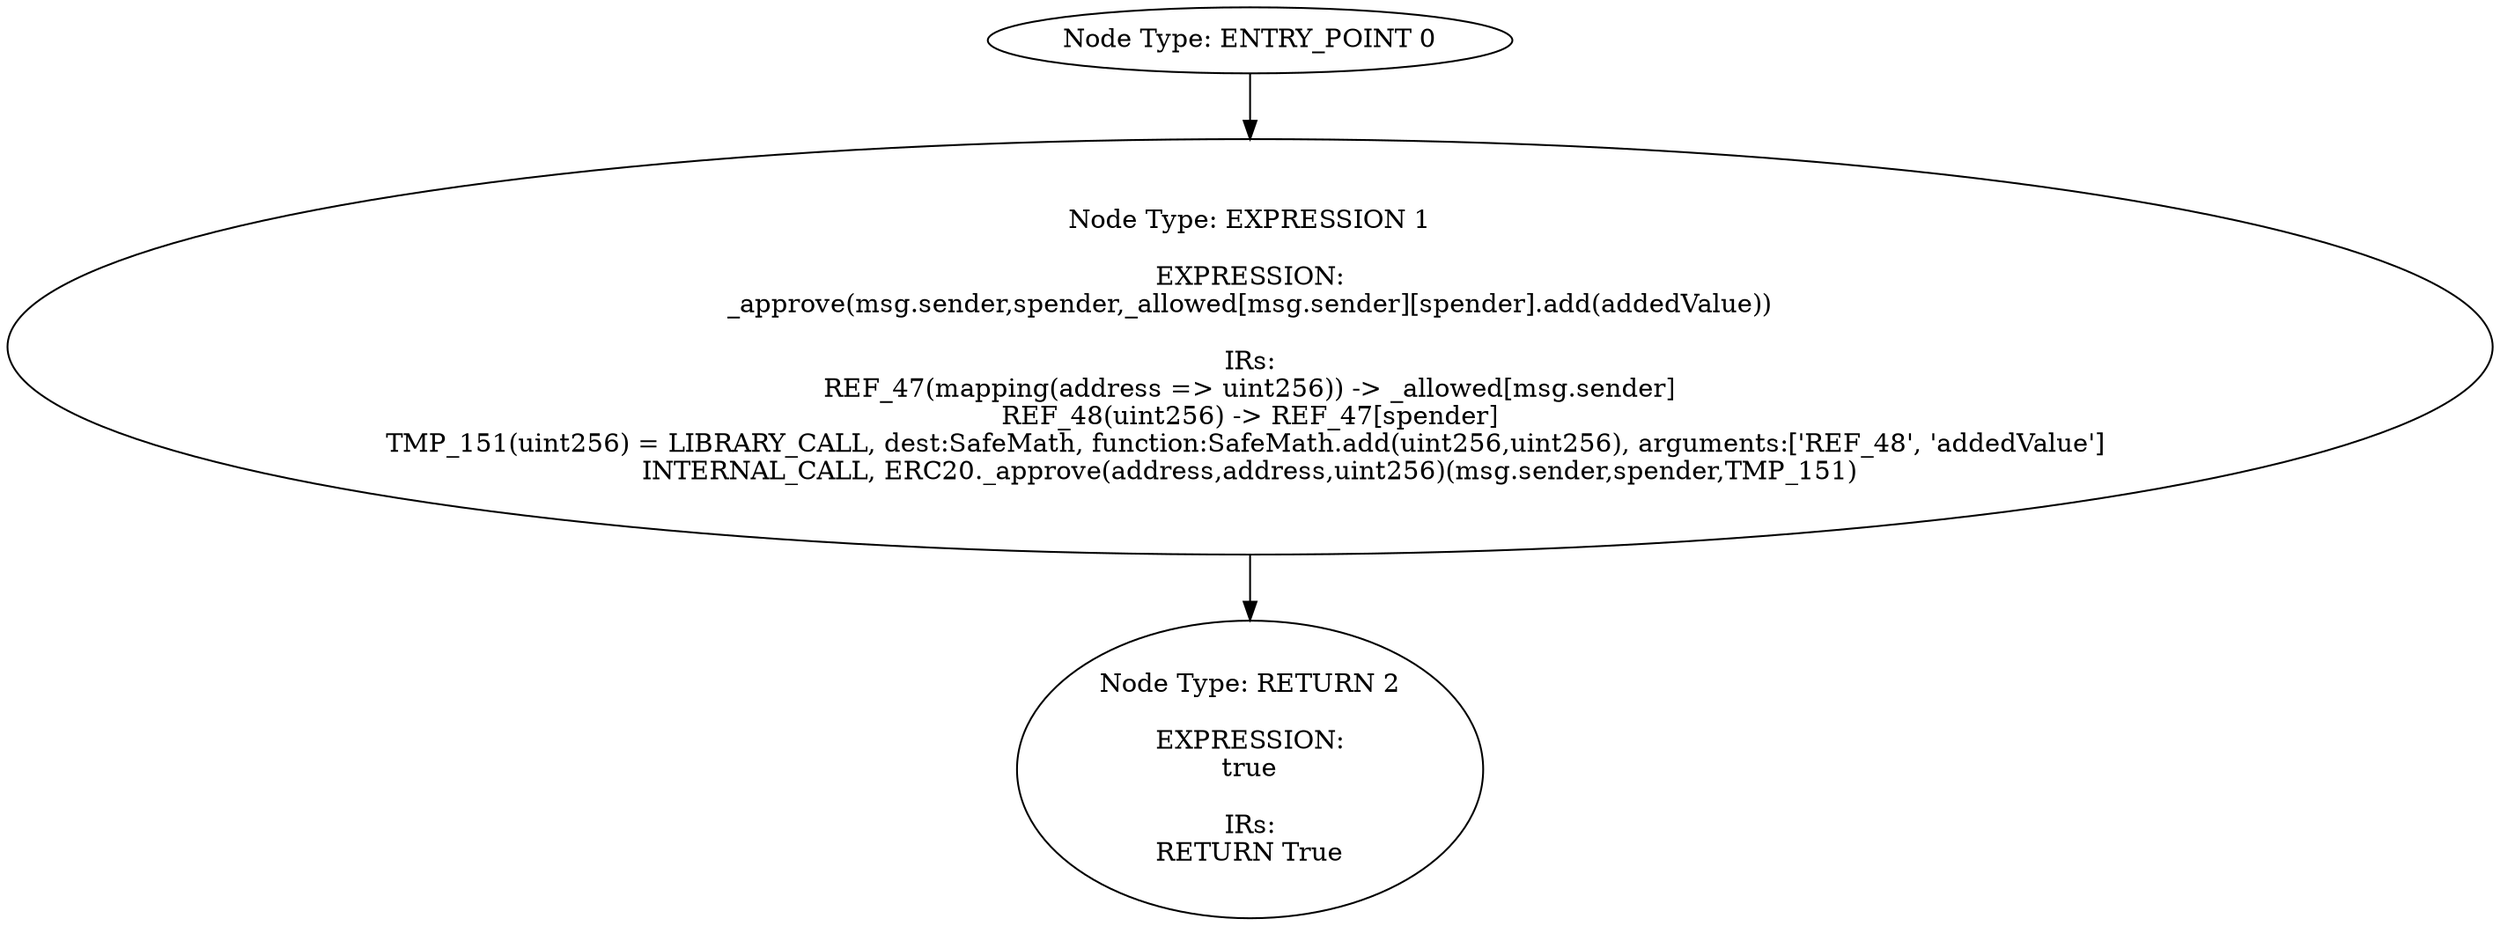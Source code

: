 digraph{
0[label="Node Type: ENTRY_POINT 0
"];
0->1;
1[label="Node Type: EXPRESSION 1

EXPRESSION:
_approve(msg.sender,spender,_allowed[msg.sender][spender].add(addedValue))

IRs:
REF_47(mapping(address => uint256)) -> _allowed[msg.sender]
REF_48(uint256) -> REF_47[spender]
TMP_151(uint256) = LIBRARY_CALL, dest:SafeMath, function:SafeMath.add(uint256,uint256), arguments:['REF_48', 'addedValue'] 
INTERNAL_CALL, ERC20._approve(address,address,uint256)(msg.sender,spender,TMP_151)"];
1->2;
2[label="Node Type: RETURN 2

EXPRESSION:
true

IRs:
RETURN True"];
}
